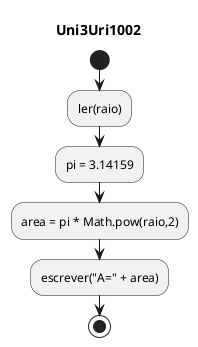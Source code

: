 @startuml Uni3Uri1002
	title Uni3Uri1002
	start
	:ler(raio);
	:pi = 3.14159;
	:area = pi * Math.pow(raio,2);
	:escrever("A=" + area);
	stop
@enduml
